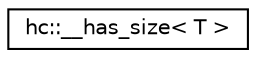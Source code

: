 digraph "Graphical Class Hierarchy"
{
  edge [fontname="Helvetica",fontsize="10",labelfontname="Helvetica",labelfontsize="10"];
  node [fontname="Helvetica",fontsize="10",shape=record];
  rankdir="LR";
  Node1 [label="hc::__has_size\< T \>",height=0.2,width=0.4,color="black", fillcolor="white", style="filled",URL="$structhc_1_1____has__size.html"];
}
